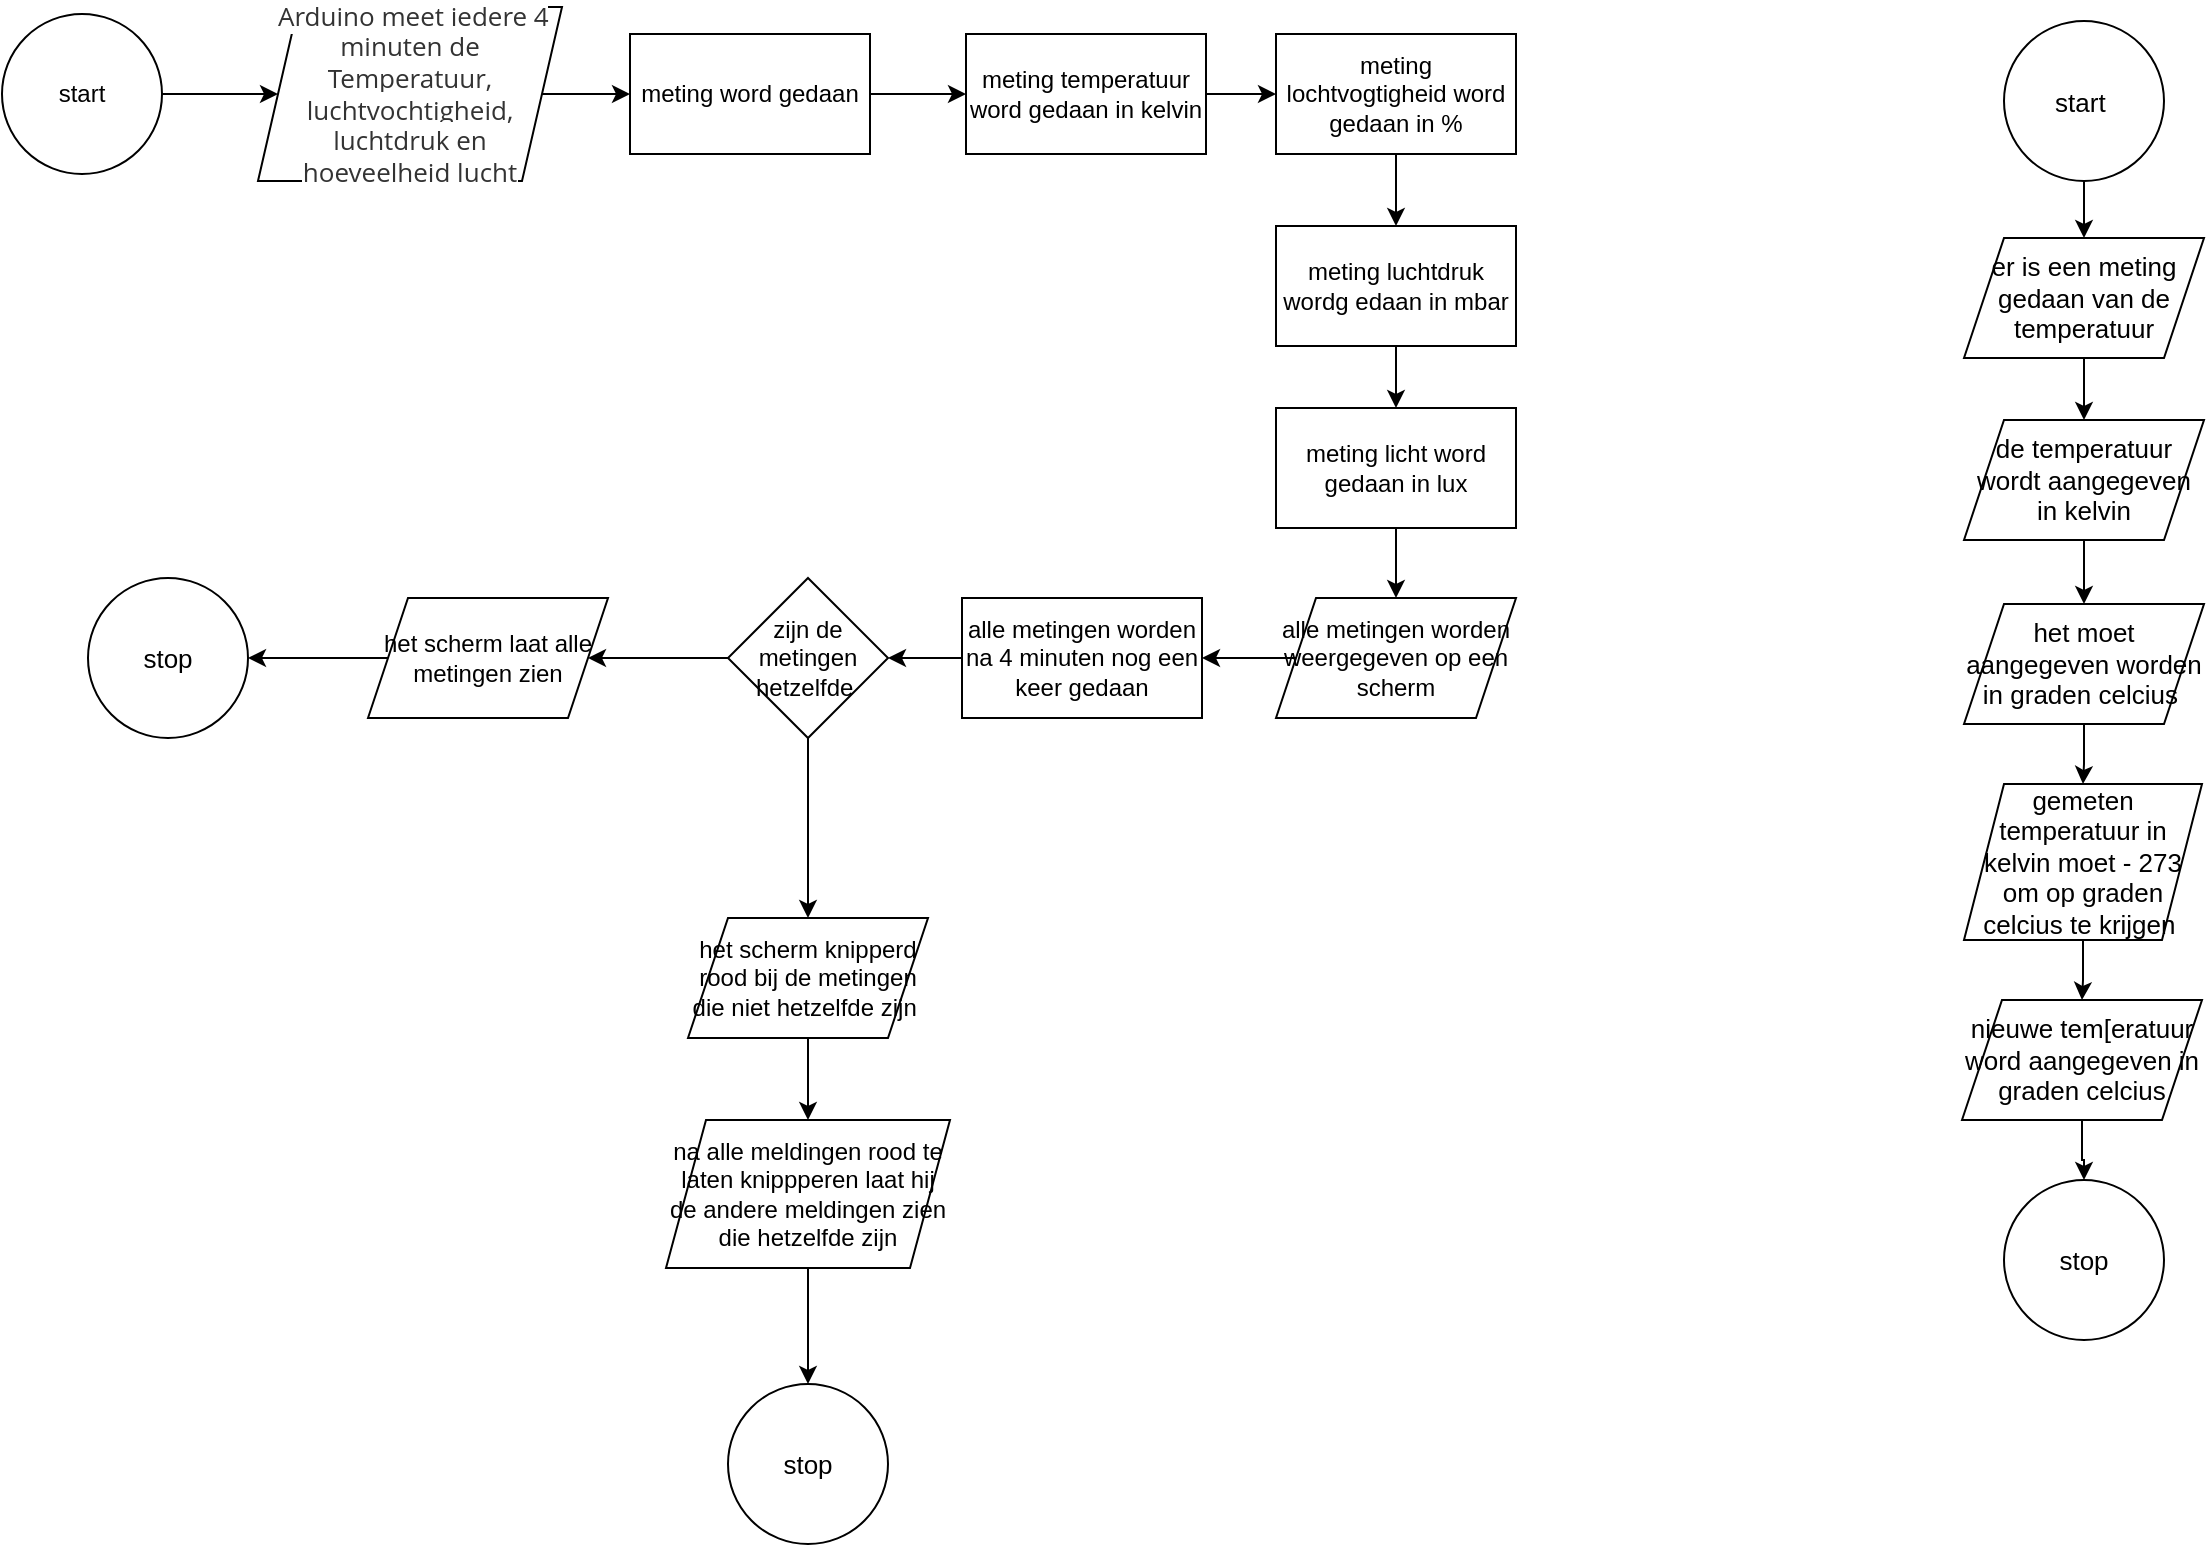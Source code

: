 <mxfile version="20.3.0" type="device"><diagram id="zSi2bX9DT_3_9pJKqPCV" name="Pagina-1"><mxGraphModel dx="1422" dy="856" grid="0" gridSize="10" guides="1" tooltips="1" connect="1" arrows="1" fold="1" page="1" pageScale="1" pageWidth="827" pageHeight="1169" math="0" shadow="0"><root><mxCell id="0"/><mxCell id="1" parent="0"/><mxCell id="kkEJa1piUaR8fBovBwgP-3" value="" style="edgeStyle=orthogonalEdgeStyle;rounded=0;orthogonalLoop=1;jettySize=auto;html=1;" edge="1" parent="1" source="kkEJa1piUaR8fBovBwgP-1" target="kkEJa1piUaR8fBovBwgP-2"><mxGeometry relative="1" as="geometry"/></mxCell><mxCell id="kkEJa1piUaR8fBovBwgP-1" value="start" style="ellipse;whiteSpace=wrap;html=1;aspect=fixed;" vertex="1" parent="1"><mxGeometry x="85" y="56" width="80" height="80" as="geometry"/></mxCell><mxCell id="kkEJa1piUaR8fBovBwgP-5" value="" style="edgeStyle=orthogonalEdgeStyle;rounded=0;orthogonalLoop=1;jettySize=auto;html=1;" edge="1" parent="1" source="kkEJa1piUaR8fBovBwgP-2" target="kkEJa1piUaR8fBovBwgP-4"><mxGeometry relative="1" as="geometry"/></mxCell><mxCell id="kkEJa1piUaR8fBovBwgP-2" value="&lt;span style=&quot;color: rgb(51, 51, 51); font-family: &amp;quot;Open Sans&amp;quot;, Helvetica, Arial, sans-serif; font-size: 13px; text-align: left; background-color: rgb(255, 255, 255);&quot;&gt;&amp;nbsp;Arduino meet iedere 4 minuten de Temperatuur,&lt;br&gt;luchtvochtigheid, luchtdruk en hoeveelheid lucht&lt;/span&gt;" style="shape=parallelogram;perimeter=parallelogramPerimeter;whiteSpace=wrap;html=1;fixedSize=1;" vertex="1" parent="1"><mxGeometry x="213" y="52.5" width="152" height="87" as="geometry"/></mxCell><mxCell id="kkEJa1piUaR8fBovBwgP-7" value="" style="edgeStyle=orthogonalEdgeStyle;rounded=0;orthogonalLoop=1;jettySize=auto;html=1;fontSize=13;" edge="1" parent="1" source="kkEJa1piUaR8fBovBwgP-4" target="kkEJa1piUaR8fBovBwgP-6"><mxGeometry relative="1" as="geometry"/></mxCell><mxCell id="kkEJa1piUaR8fBovBwgP-4" value="meting word gedaan" style="whiteSpace=wrap;html=1;" vertex="1" parent="1"><mxGeometry x="399" y="66" width="120" height="60" as="geometry"/></mxCell><mxCell id="kkEJa1piUaR8fBovBwgP-9" value="" style="edgeStyle=orthogonalEdgeStyle;rounded=0;orthogonalLoop=1;jettySize=auto;html=1;fontSize=13;" edge="1" parent="1" source="kkEJa1piUaR8fBovBwgP-6" target="kkEJa1piUaR8fBovBwgP-8"><mxGeometry relative="1" as="geometry"/></mxCell><mxCell id="kkEJa1piUaR8fBovBwgP-6" value="meting temperatuur word gedaan in kelvin" style="whiteSpace=wrap;html=1;" vertex="1" parent="1"><mxGeometry x="567" y="66" width="120" height="60" as="geometry"/></mxCell><mxCell id="kkEJa1piUaR8fBovBwgP-11" value="" style="edgeStyle=orthogonalEdgeStyle;rounded=0;orthogonalLoop=1;jettySize=auto;html=1;fontSize=13;" edge="1" parent="1" source="kkEJa1piUaR8fBovBwgP-8" target="kkEJa1piUaR8fBovBwgP-10"><mxGeometry relative="1" as="geometry"/></mxCell><mxCell id="kkEJa1piUaR8fBovBwgP-8" value="meting lochtvogtigheid word gedaan in %" style="whiteSpace=wrap;html=1;" vertex="1" parent="1"><mxGeometry x="722" y="66" width="120" height="60" as="geometry"/></mxCell><mxCell id="kkEJa1piUaR8fBovBwgP-13" value="" style="edgeStyle=orthogonalEdgeStyle;rounded=0;orthogonalLoop=1;jettySize=auto;html=1;fontSize=13;" edge="1" parent="1" source="kkEJa1piUaR8fBovBwgP-10" target="kkEJa1piUaR8fBovBwgP-12"><mxGeometry relative="1" as="geometry"/></mxCell><mxCell id="kkEJa1piUaR8fBovBwgP-10" value="meting luchtdruk wordg edaan in mbar" style="whiteSpace=wrap;html=1;" vertex="1" parent="1"><mxGeometry x="722" y="162" width="120" height="60" as="geometry"/></mxCell><mxCell id="kkEJa1piUaR8fBovBwgP-17" value="" style="edgeStyle=orthogonalEdgeStyle;rounded=0;orthogonalLoop=1;jettySize=auto;html=1;fontSize=13;" edge="1" parent="1" source="kkEJa1piUaR8fBovBwgP-12" target="kkEJa1piUaR8fBovBwgP-16"><mxGeometry relative="1" as="geometry"/></mxCell><mxCell id="kkEJa1piUaR8fBovBwgP-12" value="meting licht word gedaan in lux" style="whiteSpace=wrap;html=1;" vertex="1" parent="1"><mxGeometry x="722" y="253" width="120" height="60" as="geometry"/></mxCell><mxCell id="kkEJa1piUaR8fBovBwgP-19" value="" style="edgeStyle=orthogonalEdgeStyle;rounded=0;orthogonalLoop=1;jettySize=auto;html=1;fontSize=13;" edge="1" parent="1" source="kkEJa1piUaR8fBovBwgP-16" target="kkEJa1piUaR8fBovBwgP-18"><mxGeometry relative="1" as="geometry"/></mxCell><mxCell id="kkEJa1piUaR8fBovBwgP-16" value="alle metingen worden weergegeven op een scherm" style="shape=parallelogram;perimeter=parallelogramPerimeter;whiteSpace=wrap;html=1;fixedSize=1;" vertex="1" parent="1"><mxGeometry x="722" y="348" width="120" height="60" as="geometry"/></mxCell><mxCell id="kkEJa1piUaR8fBovBwgP-22" value="" style="edgeStyle=orthogonalEdgeStyle;rounded=0;orthogonalLoop=1;jettySize=auto;html=1;fontSize=13;" edge="1" parent="1" source="kkEJa1piUaR8fBovBwgP-18" target="kkEJa1piUaR8fBovBwgP-21"><mxGeometry relative="1" as="geometry"/></mxCell><mxCell id="kkEJa1piUaR8fBovBwgP-18" value="alle metingen worden na 4 minuten nog een keer gedaan" style="whiteSpace=wrap;html=1;" vertex="1" parent="1"><mxGeometry x="565" y="348" width="120" height="60" as="geometry"/></mxCell><mxCell id="kkEJa1piUaR8fBovBwgP-28" value="" style="edgeStyle=orthogonalEdgeStyle;rounded=0;orthogonalLoop=1;jettySize=auto;html=1;fontSize=13;" edge="1" parent="1" source="kkEJa1piUaR8fBovBwgP-21" target="kkEJa1piUaR8fBovBwgP-27"><mxGeometry relative="1" as="geometry"/></mxCell><mxCell id="kkEJa1piUaR8fBovBwgP-36" value="" style="edgeStyle=orthogonalEdgeStyle;rounded=0;orthogonalLoop=1;jettySize=auto;html=1;fontSize=13;" edge="1" parent="1" source="kkEJa1piUaR8fBovBwgP-21" target="kkEJa1piUaR8fBovBwgP-35"><mxGeometry relative="1" as="geometry"/></mxCell><mxCell id="kkEJa1piUaR8fBovBwgP-21" value="zijn de metingen hetzelfde&amp;nbsp;" style="rhombus;whiteSpace=wrap;html=1;" vertex="1" parent="1"><mxGeometry x="448" y="338" width="80" height="80" as="geometry"/></mxCell><mxCell id="kkEJa1piUaR8fBovBwgP-30" value="" style="edgeStyle=orthogonalEdgeStyle;rounded=0;orthogonalLoop=1;jettySize=auto;html=1;fontSize=13;" edge="1" parent="1" source="kkEJa1piUaR8fBovBwgP-27" target="kkEJa1piUaR8fBovBwgP-29"><mxGeometry relative="1" as="geometry"/></mxCell><mxCell id="kkEJa1piUaR8fBovBwgP-27" value="het scherm knipperd rood bij de metingen die niet hetzelfde zijn&amp;nbsp;" style="shape=parallelogram;perimeter=parallelogramPerimeter;whiteSpace=wrap;html=1;fixedSize=1;" vertex="1" parent="1"><mxGeometry x="428" y="508" width="120" height="60" as="geometry"/></mxCell><mxCell id="kkEJa1piUaR8fBovBwgP-34" value="" style="edgeStyle=orthogonalEdgeStyle;rounded=0;orthogonalLoop=1;jettySize=auto;html=1;fontSize=13;" edge="1" parent="1" source="kkEJa1piUaR8fBovBwgP-29" target="kkEJa1piUaR8fBovBwgP-33"><mxGeometry relative="1" as="geometry"/></mxCell><mxCell id="kkEJa1piUaR8fBovBwgP-29" value="na alle meldingen rood te laten knippperen laat hij de andere meldingen zien die hetzelfde zijn" style="shape=parallelogram;perimeter=parallelogramPerimeter;whiteSpace=wrap;html=1;fixedSize=1;" vertex="1" parent="1"><mxGeometry x="417" y="609" width="142" height="74" as="geometry"/></mxCell><mxCell id="kkEJa1piUaR8fBovBwgP-33" value="stop" style="ellipse;whiteSpace=wrap;html=1;aspect=fixed;fontSize=13;" vertex="1" parent="1"><mxGeometry x="448" y="741" width="80" height="80" as="geometry"/></mxCell><mxCell id="kkEJa1piUaR8fBovBwgP-38" value="" style="edgeStyle=orthogonalEdgeStyle;rounded=0;orthogonalLoop=1;jettySize=auto;html=1;fontSize=13;" edge="1" parent="1" source="kkEJa1piUaR8fBovBwgP-35" target="kkEJa1piUaR8fBovBwgP-37"><mxGeometry relative="1" as="geometry"/></mxCell><mxCell id="kkEJa1piUaR8fBovBwgP-35" value="het scherm laat alle metingen zien" style="shape=parallelogram;perimeter=parallelogramPerimeter;whiteSpace=wrap;html=1;fixedSize=1;" vertex="1" parent="1"><mxGeometry x="268" y="348" width="120" height="60" as="geometry"/></mxCell><mxCell id="kkEJa1piUaR8fBovBwgP-37" value="stop" style="ellipse;whiteSpace=wrap;html=1;aspect=fixed;fontSize=13;" vertex="1" parent="1"><mxGeometry x="128" y="338" width="80" height="80" as="geometry"/></mxCell><mxCell id="kkEJa1piUaR8fBovBwgP-43" value="" style="edgeStyle=orthogonalEdgeStyle;rounded=0;orthogonalLoop=1;jettySize=auto;html=1;fontSize=13;" edge="1" parent="1" source="kkEJa1piUaR8fBovBwgP-39" target="kkEJa1piUaR8fBovBwgP-42"><mxGeometry relative="1" as="geometry"/></mxCell><mxCell id="kkEJa1piUaR8fBovBwgP-39" value="start&amp;nbsp;" style="ellipse;whiteSpace=wrap;html=1;aspect=fixed;fontSize=13;" vertex="1" parent="1"><mxGeometry x="1086" y="59.5" width="80" height="80" as="geometry"/></mxCell><mxCell id="kkEJa1piUaR8fBovBwgP-45" value="" style="edgeStyle=orthogonalEdgeStyle;rounded=0;orthogonalLoop=1;jettySize=auto;html=1;fontSize=13;" edge="1" parent="1" source="kkEJa1piUaR8fBovBwgP-42" target="kkEJa1piUaR8fBovBwgP-44"><mxGeometry relative="1" as="geometry"/></mxCell><mxCell id="kkEJa1piUaR8fBovBwgP-42" value="er is een meting gedaan van de temperatuur" style="shape=parallelogram;perimeter=parallelogramPerimeter;whiteSpace=wrap;html=1;fixedSize=1;fontSize=13;" vertex="1" parent="1"><mxGeometry x="1066" y="168" width="120" height="60" as="geometry"/></mxCell><mxCell id="kkEJa1piUaR8fBovBwgP-47" value="" style="edgeStyle=orthogonalEdgeStyle;rounded=0;orthogonalLoop=1;jettySize=auto;html=1;fontSize=13;" edge="1" parent="1" source="kkEJa1piUaR8fBovBwgP-44" target="kkEJa1piUaR8fBovBwgP-46"><mxGeometry relative="1" as="geometry"/></mxCell><mxCell id="kkEJa1piUaR8fBovBwgP-44" value="de temperatuur wordt aangegeven in kelvin" style="shape=parallelogram;perimeter=parallelogramPerimeter;whiteSpace=wrap;html=1;fixedSize=1;fontSize=13;" vertex="1" parent="1"><mxGeometry x="1066" y="259" width="120" height="60" as="geometry"/></mxCell><mxCell id="kkEJa1piUaR8fBovBwgP-51" value="" style="edgeStyle=orthogonalEdgeStyle;rounded=0;orthogonalLoop=1;jettySize=auto;html=1;fontSize=13;" edge="1" parent="1" source="kkEJa1piUaR8fBovBwgP-46" target="kkEJa1piUaR8fBovBwgP-50"><mxGeometry relative="1" as="geometry"/></mxCell><mxCell id="kkEJa1piUaR8fBovBwgP-46" value="het moet aangegeven worden in graden celcius&amp;nbsp;" style="shape=parallelogram;perimeter=parallelogramPerimeter;whiteSpace=wrap;html=1;fixedSize=1;fontSize=13;" vertex="1" parent="1"><mxGeometry x="1066" y="351" width="120" height="60" as="geometry"/></mxCell><mxCell id="kkEJa1piUaR8fBovBwgP-55" value="" style="edgeStyle=orthogonalEdgeStyle;rounded=0;orthogonalLoop=1;jettySize=auto;html=1;fontSize=13;" edge="1" parent="1" source="kkEJa1piUaR8fBovBwgP-50" target="kkEJa1piUaR8fBovBwgP-54"><mxGeometry relative="1" as="geometry"/></mxCell><mxCell id="kkEJa1piUaR8fBovBwgP-50" value="gemeten temperatuur in kelvin moet - 273 om op graden celcius te krijgen&amp;nbsp;" style="shape=parallelogram;perimeter=parallelogramPerimeter;whiteSpace=wrap;html=1;fixedSize=1;fontSize=13;" vertex="1" parent="1"><mxGeometry x="1066" y="441" width="119" height="78" as="geometry"/></mxCell><mxCell id="kkEJa1piUaR8fBovBwgP-57" value="" style="edgeStyle=orthogonalEdgeStyle;rounded=0;orthogonalLoop=1;jettySize=auto;html=1;fontSize=13;" edge="1" parent="1" source="kkEJa1piUaR8fBovBwgP-54" target="kkEJa1piUaR8fBovBwgP-56"><mxGeometry relative="1" as="geometry"/></mxCell><mxCell id="kkEJa1piUaR8fBovBwgP-54" value="nieuwe tem[eratuur word aangegeven in graden celcius" style="shape=parallelogram;perimeter=parallelogramPerimeter;whiteSpace=wrap;html=1;fixedSize=1;fontSize=13;" vertex="1" parent="1"><mxGeometry x="1065" y="549" width="120" height="60" as="geometry"/></mxCell><mxCell id="kkEJa1piUaR8fBovBwgP-56" value="stop" style="ellipse;whiteSpace=wrap;html=1;aspect=fixed;fontSize=13;" vertex="1" parent="1"><mxGeometry x="1086" y="639" width="80" height="80" as="geometry"/></mxCell></root></mxGraphModel></diagram></mxfile>